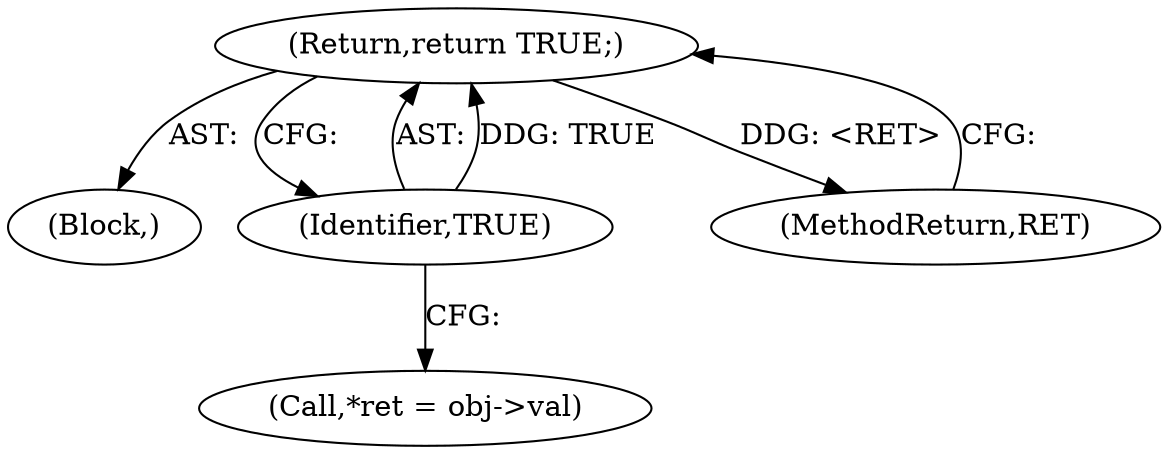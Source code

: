 digraph "1_dbus_9a6bce9b615abca6068348c1606ba8eaf13d9ae0_20@del" {
"1000111" [label="(Return,return TRUE;)"];
"1000112" [label="(Identifier,TRUE)"];
"1000105" [label="(Call,*ret = obj->val)"];
"1000111" [label="(Return,return TRUE;)"];
"1000104" [label="(Block,)"];
"1000113" [label="(MethodReturn,RET)"];
"1000112" [label="(Identifier,TRUE)"];
"1000111" -> "1000104"  [label="AST: "];
"1000111" -> "1000112"  [label="CFG: "];
"1000112" -> "1000111"  [label="AST: "];
"1000113" -> "1000111"  [label="CFG: "];
"1000111" -> "1000113"  [label="DDG: <RET>"];
"1000112" -> "1000111"  [label="DDG: TRUE"];
"1000112" -> "1000105"  [label="CFG: "];
}
